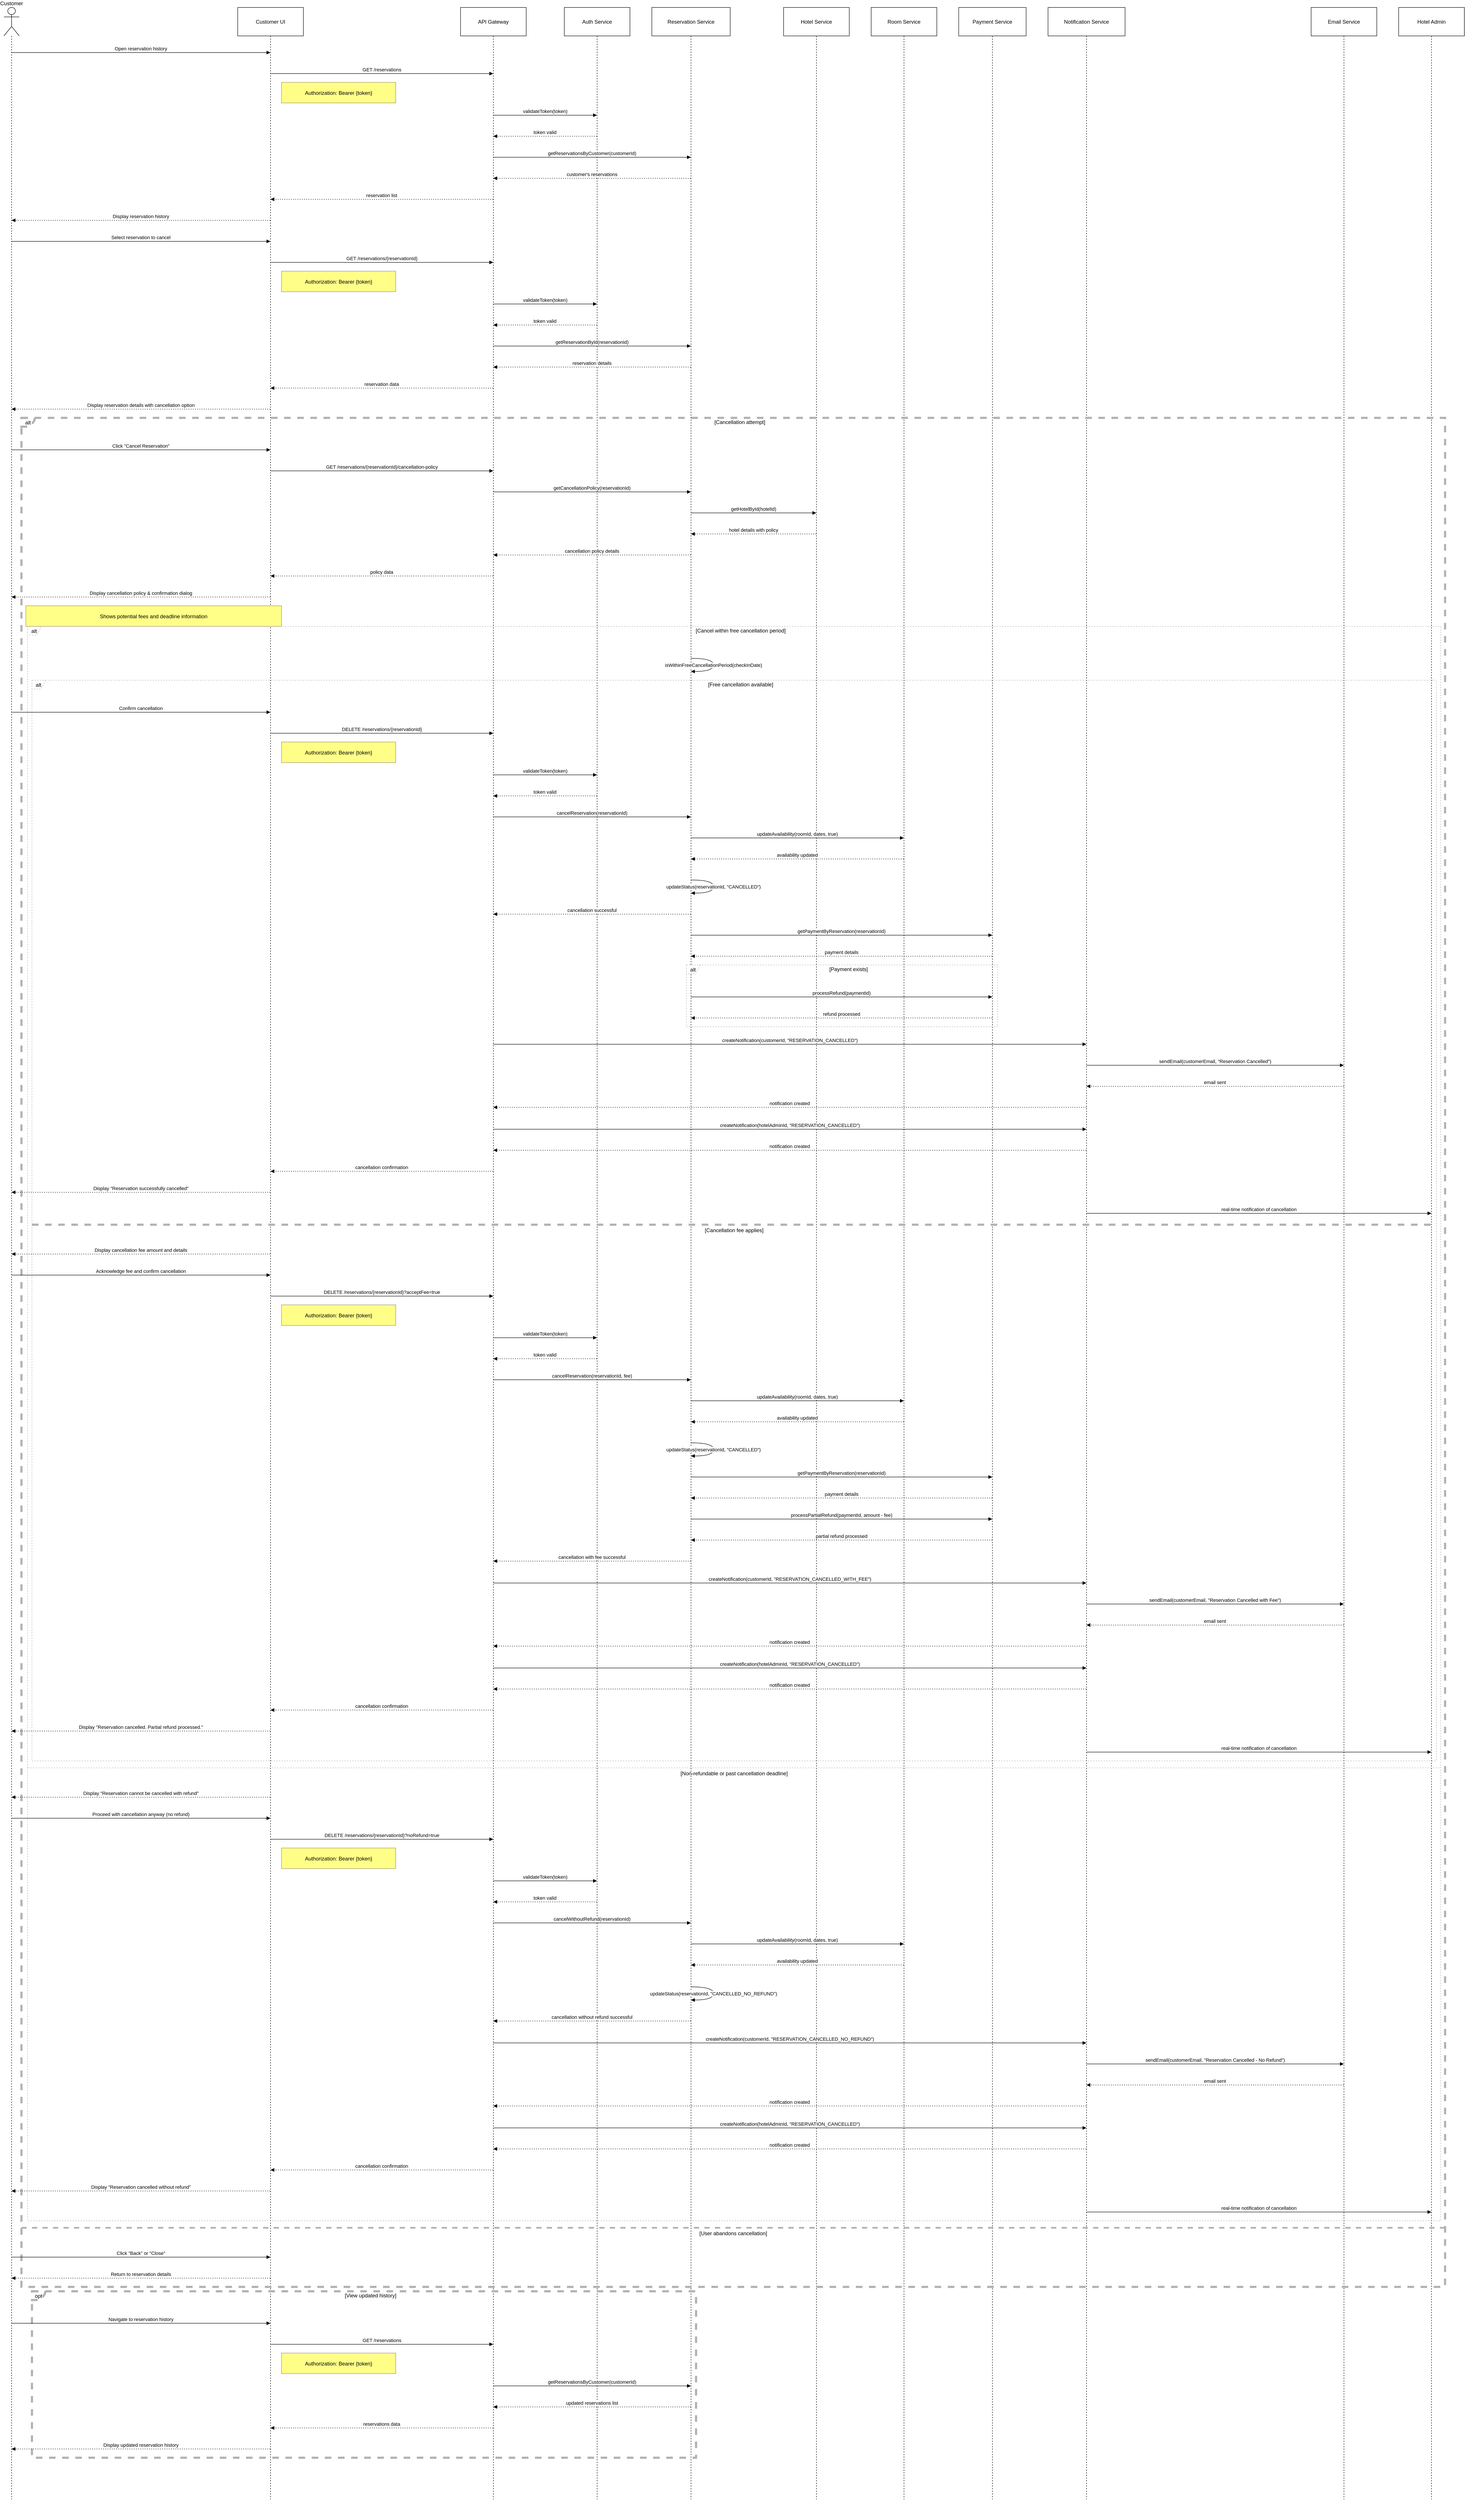 <mxfile version="26.2.2">
  <diagram name="Page-1" id="JNMLaQyWoo6j8WLlFVFm">
    <mxGraphModel dx="1428" dy="875" grid="1" gridSize="10" guides="1" tooltips="1" connect="1" arrows="1" fold="1" page="1" pageScale="1" pageWidth="850" pageHeight="1100" math="0" shadow="0">
      <root>
        <mxCell id="0" />
        <mxCell id="1" parent="0" />
        <mxCell id="frj-qHctGT9CSAwPmqnE-1" value="Customer" style="shape=umlLifeline;perimeter=lifelinePerimeter;whiteSpace=wrap;container=1;dropTarget=0;collapsible=0;recursiveResize=0;outlineConnect=0;portConstraint=eastwest;newEdgeStyle={&quot;edgeStyle&quot;:&quot;elbowEdgeStyle&quot;,&quot;elbow&quot;:&quot;vertical&quot;,&quot;curved&quot;:0,&quot;rounded&quot;:0};participant=umlActor;verticalAlign=bottom;labelPosition=center;verticalLabelPosition=top;align=center;size=65;" vertex="1" parent="1">
          <mxGeometry x="20" y="20" width="35" height="5689" as="geometry" />
        </mxCell>
        <mxCell id="frj-qHctGT9CSAwPmqnE-2" value="Customer UI" style="shape=umlLifeline;perimeter=lifelinePerimeter;whiteSpace=wrap;container=1;dropTarget=0;collapsible=0;recursiveResize=0;outlineConnect=0;portConstraint=eastwest;newEdgeStyle={&quot;edgeStyle&quot;:&quot;elbowEdgeStyle&quot;,&quot;elbow&quot;:&quot;vertical&quot;,&quot;curved&quot;:0,&quot;rounded&quot;:0};size=65;" vertex="1" parent="1">
          <mxGeometry x="554" y="20" width="150" height="5689" as="geometry" />
        </mxCell>
        <mxCell id="frj-qHctGT9CSAwPmqnE-3" value="API Gateway" style="shape=umlLifeline;perimeter=lifelinePerimeter;whiteSpace=wrap;container=1;dropTarget=0;collapsible=0;recursiveResize=0;outlineConnect=0;portConstraint=eastwest;newEdgeStyle={&quot;edgeStyle&quot;:&quot;elbowEdgeStyle&quot;,&quot;elbow&quot;:&quot;vertical&quot;,&quot;curved&quot;:0,&quot;rounded&quot;:0};size=65;" vertex="1" parent="1">
          <mxGeometry x="1063" y="20" width="150" height="5689" as="geometry" />
        </mxCell>
        <mxCell id="frj-qHctGT9CSAwPmqnE-4" value="Auth Service" style="shape=umlLifeline;perimeter=lifelinePerimeter;whiteSpace=wrap;container=1;dropTarget=0;collapsible=0;recursiveResize=0;outlineConnect=0;portConstraint=eastwest;newEdgeStyle={&quot;edgeStyle&quot;:&quot;elbowEdgeStyle&quot;,&quot;elbow&quot;:&quot;vertical&quot;,&quot;curved&quot;:0,&quot;rounded&quot;:0};size=65;" vertex="1" parent="1">
          <mxGeometry x="1300" y="20" width="150" height="5689" as="geometry" />
        </mxCell>
        <mxCell id="frj-qHctGT9CSAwPmqnE-5" value="Reservation Service" style="shape=umlLifeline;perimeter=lifelinePerimeter;whiteSpace=wrap;container=1;dropTarget=0;collapsible=0;recursiveResize=0;outlineConnect=0;portConstraint=eastwest;newEdgeStyle={&quot;edgeStyle&quot;:&quot;elbowEdgeStyle&quot;,&quot;elbow&quot;:&quot;vertical&quot;,&quot;curved&quot;:0,&quot;rounded&quot;:0};size=65;" vertex="1" parent="1">
          <mxGeometry x="1500" y="20" width="179" height="5689" as="geometry" />
        </mxCell>
        <mxCell id="frj-qHctGT9CSAwPmqnE-6" value="Hotel Service" style="shape=umlLifeline;perimeter=lifelinePerimeter;whiteSpace=wrap;container=1;dropTarget=0;collapsible=0;recursiveResize=0;outlineConnect=0;portConstraint=eastwest;newEdgeStyle={&quot;edgeStyle&quot;:&quot;elbowEdgeStyle&quot;,&quot;elbow&quot;:&quot;vertical&quot;,&quot;curved&quot;:0,&quot;rounded&quot;:0};size=65;" vertex="1" parent="1">
          <mxGeometry x="1801" y="20" width="150" height="5689" as="geometry" />
        </mxCell>
        <mxCell id="frj-qHctGT9CSAwPmqnE-7" value="Room Service" style="shape=umlLifeline;perimeter=lifelinePerimeter;whiteSpace=wrap;container=1;dropTarget=0;collapsible=0;recursiveResize=0;outlineConnect=0;portConstraint=eastwest;newEdgeStyle={&quot;edgeStyle&quot;:&quot;elbowEdgeStyle&quot;,&quot;elbow&quot;:&quot;vertical&quot;,&quot;curved&quot;:0,&quot;rounded&quot;:0};size=65;" vertex="1" parent="1">
          <mxGeometry x="2001" y="20" width="150" height="5689" as="geometry" />
        </mxCell>
        <mxCell id="frj-qHctGT9CSAwPmqnE-8" value="Payment Service" style="shape=umlLifeline;perimeter=lifelinePerimeter;whiteSpace=wrap;container=1;dropTarget=0;collapsible=0;recursiveResize=0;outlineConnect=0;portConstraint=eastwest;newEdgeStyle={&quot;edgeStyle&quot;:&quot;elbowEdgeStyle&quot;,&quot;elbow&quot;:&quot;vertical&quot;,&quot;curved&quot;:0,&quot;rounded&quot;:0};size=65;" vertex="1" parent="1">
          <mxGeometry x="2201" y="20" width="154" height="5689" as="geometry" />
        </mxCell>
        <mxCell id="frj-qHctGT9CSAwPmqnE-9" value="Notification Service" style="shape=umlLifeline;perimeter=lifelinePerimeter;whiteSpace=wrap;container=1;dropTarget=0;collapsible=0;recursiveResize=0;outlineConnect=0;portConstraint=eastwest;newEdgeStyle={&quot;edgeStyle&quot;:&quot;elbowEdgeStyle&quot;,&quot;elbow&quot;:&quot;vertical&quot;,&quot;curved&quot;:0,&quot;rounded&quot;:0};size=65;" vertex="1" parent="1">
          <mxGeometry x="2405" y="20" width="176" height="5689" as="geometry" />
        </mxCell>
        <mxCell id="frj-qHctGT9CSAwPmqnE-10" value="Email Service" style="shape=umlLifeline;perimeter=lifelinePerimeter;whiteSpace=wrap;container=1;dropTarget=0;collapsible=0;recursiveResize=0;outlineConnect=0;portConstraint=eastwest;newEdgeStyle={&quot;edgeStyle&quot;:&quot;elbowEdgeStyle&quot;,&quot;elbow&quot;:&quot;vertical&quot;,&quot;curved&quot;:0,&quot;rounded&quot;:0};size=65;" vertex="1" parent="1">
          <mxGeometry x="3006" y="20" width="150" height="5689" as="geometry" />
        </mxCell>
        <mxCell id="frj-qHctGT9CSAwPmqnE-11" value="Hotel Admin" style="shape=umlLifeline;perimeter=lifelinePerimeter;whiteSpace=wrap;container=1;dropTarget=0;collapsible=0;recursiveResize=0;outlineConnect=0;portConstraint=eastwest;newEdgeStyle={&quot;edgeStyle&quot;:&quot;elbowEdgeStyle&quot;,&quot;elbow&quot;:&quot;vertical&quot;,&quot;curved&quot;:0,&quot;rounded&quot;:0};size=65;" vertex="1" parent="1">
          <mxGeometry x="3206" y="20" width="150" height="5689" as="geometry" />
        </mxCell>
        <mxCell id="frj-qHctGT9CSAwPmqnE-12" value="alt" style="shape=umlFrame;dashed=1;pointerEvents=0;dropTarget=0;strokeColor=#B3B3B3;height=20;width=30" vertex="1" parent="1">
          <mxGeometry x="1579" y="2206" width="711" height="141" as="geometry" />
        </mxCell>
        <mxCell id="frj-qHctGT9CSAwPmqnE-13" value="[Payment exists]" style="text;strokeColor=none;fillColor=none;align=center;verticalAlign=middle;whiteSpace=wrap;" vertex="1" parent="frj-qHctGT9CSAwPmqnE-12">
          <mxGeometry x="30" width="681" height="20" as="geometry" />
        </mxCell>
        <mxCell id="frj-qHctGT9CSAwPmqnE-14" value="alt" style="shape=umlFrame;dashed=1;pointerEvents=0;dropTarget=0;strokeColor=#B3B3B3;height=20;width=30" vertex="1" parent="1">
          <mxGeometry x="84" y="1556" width="3208" height="2467" as="geometry" />
        </mxCell>
        <mxCell id="frj-qHctGT9CSAwPmqnE-15" value="[Free cancellation available]" style="text;strokeColor=none;fillColor=none;align=center;verticalAlign=middle;whiteSpace=wrap;" vertex="1" parent="frj-qHctGT9CSAwPmqnE-14">
          <mxGeometry x="30" width="3178" height="20" as="geometry" />
        </mxCell>
        <mxCell id="frj-qHctGT9CSAwPmqnE-16" value="[Cancellation fee applies]" style="shape=line;dashed=1;whiteSpace=wrap;verticalAlign=top;labelPosition=center;verticalLabelPosition=middle;align=center;strokeColor=#B3B3B3;strokeWidth=5;" vertex="1" parent="frj-qHctGT9CSAwPmqnE-14">
          <mxGeometry y="1242" width="3208" height="2" as="geometry" />
        </mxCell>
        <mxCell id="frj-qHctGT9CSAwPmqnE-17" value="alt" style="shape=umlFrame;dashed=1;pointerEvents=0;dropTarget=0;strokeColor=#B3B3B3;height=20;width=30" vertex="1" parent="1">
          <mxGeometry x="74" y="1433" width="3228" height="3640" as="geometry" />
        </mxCell>
        <mxCell id="frj-qHctGT9CSAwPmqnE-18" value="[Cancel within free cancellation period]" style="text;strokeColor=none;fillColor=none;align=center;verticalAlign=middle;whiteSpace=wrap;" vertex="1" parent="frj-qHctGT9CSAwPmqnE-17">
          <mxGeometry x="30" width="3198" height="20" as="geometry" />
        </mxCell>
        <mxCell id="frj-qHctGT9CSAwPmqnE-19" value="[Non-refundable or past cancellation deadline]" style="shape=line;dashed=1;whiteSpace=wrap;verticalAlign=top;labelPosition=center;verticalLabelPosition=middle;align=center;strokeColor=#B3B3B3;" vertex="1" parent="frj-qHctGT9CSAwPmqnE-17">
          <mxGeometry y="2605" width="3228" height="2" as="geometry" />
        </mxCell>
        <mxCell id="frj-qHctGT9CSAwPmqnE-20" value="alt" style="shape=umlFrame;dashed=1;pointerEvents=0;dropTarget=0;strokeColor=#B3B3B3;height=20;width=30;strokeWidth=5;" vertex="1" parent="1">
          <mxGeometry x="60" y="957" width="3252" height="4267" as="geometry" />
        </mxCell>
        <mxCell id="frj-qHctGT9CSAwPmqnE-21" value="[Cancellation attempt]" style="text;strokeColor=none;fillColor=none;align=center;verticalAlign=middle;whiteSpace=wrap;" vertex="1" parent="frj-qHctGT9CSAwPmqnE-20">
          <mxGeometry x="30" width="3222" height="20" as="geometry" />
        </mxCell>
        <mxCell id="frj-qHctGT9CSAwPmqnE-22" value="[User abandons cancellation]" style="shape=line;dashed=1;whiteSpace=wrap;verticalAlign=top;labelPosition=center;verticalLabelPosition=middle;align=center;strokeColor=#B3B3B3;strokeWidth=4;" vertex="1" parent="frj-qHctGT9CSAwPmqnE-20">
          <mxGeometry y="4131" width="3252" height="2" as="geometry" />
        </mxCell>
        <mxCell id="frj-qHctGT9CSAwPmqnE-23" value="opt" style="shape=umlFrame;dashed=1;pointerEvents=0;dropTarget=0;strokeColor=#B3B3B3;height=20;width=30;strokeWidth=5;" vertex="1" parent="1">
          <mxGeometry x="84" y="5234" width="1517" height="380" as="geometry" />
        </mxCell>
        <mxCell id="frj-qHctGT9CSAwPmqnE-24" value="[View updated history]" style="text;strokeColor=none;fillColor=none;align=center;verticalAlign=middle;whiteSpace=wrap;" vertex="1" parent="frj-qHctGT9CSAwPmqnE-23">
          <mxGeometry x="30" width="1487" height="20" as="geometry" />
        </mxCell>
        <mxCell id="frj-qHctGT9CSAwPmqnE-25" value="Open reservation history" style="verticalAlign=bottom;edgeStyle=elbowEdgeStyle;elbow=vertical;curved=0;rounded=0;endArrow=block;" edge="1" parent="1" source="frj-qHctGT9CSAwPmqnE-1" target="frj-qHctGT9CSAwPmqnE-2">
          <mxGeometry relative="1" as="geometry">
            <Array as="points">
              <mxPoint x="371" y="123" />
            </Array>
          </mxGeometry>
        </mxCell>
        <mxCell id="frj-qHctGT9CSAwPmqnE-26" value="GET /reservations" style="verticalAlign=bottom;edgeStyle=elbowEdgeStyle;elbow=vertical;curved=0;rounded=0;endArrow=block;" edge="1" parent="1" source="frj-qHctGT9CSAwPmqnE-2" target="frj-qHctGT9CSAwPmqnE-3">
          <mxGeometry relative="1" as="geometry">
            <Array as="points">
              <mxPoint x="892" y="171" />
            </Array>
          </mxGeometry>
        </mxCell>
        <mxCell id="frj-qHctGT9CSAwPmqnE-27" value="validateToken(token)" style="verticalAlign=bottom;edgeStyle=elbowEdgeStyle;elbow=vertical;curved=0;rounded=0;endArrow=block;" edge="1" parent="1" source="frj-qHctGT9CSAwPmqnE-3" target="frj-qHctGT9CSAwPmqnE-4">
          <mxGeometry relative="1" as="geometry">
            <Array as="points">
              <mxPoint x="1265" y="266" />
            </Array>
          </mxGeometry>
        </mxCell>
        <mxCell id="frj-qHctGT9CSAwPmqnE-28" value="token valid" style="verticalAlign=bottom;edgeStyle=elbowEdgeStyle;elbow=vertical;curved=0;rounded=0;dashed=1;dashPattern=2 3;endArrow=block;" edge="1" parent="1" source="frj-qHctGT9CSAwPmqnE-4" target="frj-qHctGT9CSAwPmqnE-3">
          <mxGeometry relative="1" as="geometry">
            <Array as="points">
              <mxPoint x="1268" y="314" />
            </Array>
          </mxGeometry>
        </mxCell>
        <mxCell id="frj-qHctGT9CSAwPmqnE-29" value="getReservationsByCustomer(customerId)" style="verticalAlign=bottom;edgeStyle=elbowEdgeStyle;elbow=vertical;curved=0;rounded=0;endArrow=block;" edge="1" parent="1" source="frj-qHctGT9CSAwPmqnE-3" target="frj-qHctGT9CSAwPmqnE-5">
          <mxGeometry relative="1" as="geometry">
            <Array as="points">
              <mxPoint x="1372" y="362" />
            </Array>
          </mxGeometry>
        </mxCell>
        <mxCell id="frj-qHctGT9CSAwPmqnE-30" value="customer&#39;s reservations" style="verticalAlign=bottom;edgeStyle=elbowEdgeStyle;elbow=vertical;curved=0;rounded=0;dashed=1;dashPattern=2 3;endArrow=block;" edge="1" parent="1" source="frj-qHctGT9CSAwPmqnE-5" target="frj-qHctGT9CSAwPmqnE-3">
          <mxGeometry relative="1" as="geometry">
            <Array as="points">
              <mxPoint x="1375" y="410" />
            </Array>
          </mxGeometry>
        </mxCell>
        <mxCell id="frj-qHctGT9CSAwPmqnE-31" value="reservation list" style="verticalAlign=bottom;edgeStyle=elbowEdgeStyle;elbow=vertical;curved=0;rounded=0;dashed=1;dashPattern=2 3;endArrow=block;" edge="1" parent="1" source="frj-qHctGT9CSAwPmqnE-3" target="frj-qHctGT9CSAwPmqnE-2">
          <mxGeometry relative="1" as="geometry">
            <Array as="points">
              <mxPoint x="895" y="458" />
            </Array>
          </mxGeometry>
        </mxCell>
        <mxCell id="frj-qHctGT9CSAwPmqnE-32" value="Display reservation history" style="verticalAlign=bottom;edgeStyle=elbowEdgeStyle;elbow=vertical;curved=0;rounded=0;dashed=1;dashPattern=2 3;endArrow=block;" edge="1" parent="1" source="frj-qHctGT9CSAwPmqnE-2" target="frj-qHctGT9CSAwPmqnE-1">
          <mxGeometry relative="1" as="geometry">
            <Array as="points">
              <mxPoint x="374" y="506" />
            </Array>
          </mxGeometry>
        </mxCell>
        <mxCell id="frj-qHctGT9CSAwPmqnE-33" value="Select reservation to cancel" style="verticalAlign=bottom;edgeStyle=elbowEdgeStyle;elbow=vertical;curved=0;rounded=0;endArrow=block;" edge="1" parent="1" source="frj-qHctGT9CSAwPmqnE-1" target="frj-qHctGT9CSAwPmqnE-2">
          <mxGeometry relative="1" as="geometry">
            <Array as="points">
              <mxPoint x="371" y="554" />
            </Array>
          </mxGeometry>
        </mxCell>
        <mxCell id="frj-qHctGT9CSAwPmqnE-34" value="GET /reservations/{reservationId}" style="verticalAlign=bottom;edgeStyle=elbowEdgeStyle;elbow=vertical;curved=0;rounded=0;endArrow=block;" edge="1" parent="1" source="frj-qHctGT9CSAwPmqnE-2" target="frj-qHctGT9CSAwPmqnE-3">
          <mxGeometry relative="1" as="geometry">
            <Array as="points">
              <mxPoint x="892" y="602" />
            </Array>
          </mxGeometry>
        </mxCell>
        <mxCell id="frj-qHctGT9CSAwPmqnE-35" value="validateToken(token)" style="verticalAlign=bottom;edgeStyle=elbowEdgeStyle;elbow=vertical;curved=0;rounded=0;endArrow=block;" edge="1" parent="1" source="frj-qHctGT9CSAwPmqnE-3" target="frj-qHctGT9CSAwPmqnE-4">
          <mxGeometry relative="1" as="geometry">
            <Array as="points">
              <mxPoint x="1265" y="697" />
            </Array>
          </mxGeometry>
        </mxCell>
        <mxCell id="frj-qHctGT9CSAwPmqnE-36" value="token valid" style="verticalAlign=bottom;edgeStyle=elbowEdgeStyle;elbow=vertical;curved=0;rounded=0;dashed=1;dashPattern=2 3;endArrow=block;" edge="1" parent="1" source="frj-qHctGT9CSAwPmqnE-4" target="frj-qHctGT9CSAwPmqnE-3">
          <mxGeometry relative="1" as="geometry">
            <Array as="points">
              <mxPoint x="1268" y="745" />
            </Array>
          </mxGeometry>
        </mxCell>
        <mxCell id="frj-qHctGT9CSAwPmqnE-37" value="getReservationById(reservationId)" style="verticalAlign=bottom;edgeStyle=elbowEdgeStyle;elbow=vertical;curved=0;rounded=0;endArrow=block;" edge="1" parent="1" source="frj-qHctGT9CSAwPmqnE-3" target="frj-qHctGT9CSAwPmqnE-5">
          <mxGeometry relative="1" as="geometry">
            <Array as="points">
              <mxPoint x="1372" y="793" />
            </Array>
          </mxGeometry>
        </mxCell>
        <mxCell id="frj-qHctGT9CSAwPmqnE-38" value="reservation details" style="verticalAlign=bottom;edgeStyle=elbowEdgeStyle;elbow=vertical;curved=0;rounded=0;dashed=1;dashPattern=2 3;endArrow=block;" edge="1" parent="1" source="frj-qHctGT9CSAwPmqnE-5" target="frj-qHctGT9CSAwPmqnE-3">
          <mxGeometry relative="1" as="geometry">
            <Array as="points">
              <mxPoint x="1375" y="841" />
            </Array>
          </mxGeometry>
        </mxCell>
        <mxCell id="frj-qHctGT9CSAwPmqnE-39" value="reservation data" style="verticalAlign=bottom;edgeStyle=elbowEdgeStyle;elbow=vertical;curved=0;rounded=0;dashed=1;dashPattern=2 3;endArrow=block;" edge="1" parent="1" source="frj-qHctGT9CSAwPmqnE-3" target="frj-qHctGT9CSAwPmqnE-2">
          <mxGeometry relative="1" as="geometry">
            <Array as="points">
              <mxPoint x="895" y="889" />
            </Array>
          </mxGeometry>
        </mxCell>
        <mxCell id="frj-qHctGT9CSAwPmqnE-40" value="Display reservation details with cancellation option" style="verticalAlign=bottom;edgeStyle=elbowEdgeStyle;elbow=vertical;curved=0;rounded=0;dashed=1;dashPattern=2 3;endArrow=block;" edge="1" parent="1" source="frj-qHctGT9CSAwPmqnE-2" target="frj-qHctGT9CSAwPmqnE-1">
          <mxGeometry relative="1" as="geometry">
            <Array as="points">
              <mxPoint x="374" y="937" />
            </Array>
          </mxGeometry>
        </mxCell>
        <mxCell id="frj-qHctGT9CSAwPmqnE-41" value="Click &quot;Cancel Reservation&quot;" style="verticalAlign=bottom;edgeStyle=elbowEdgeStyle;elbow=vertical;curved=0;rounded=0;endArrow=block;" edge="1" parent="1" source="frj-qHctGT9CSAwPmqnE-1" target="frj-qHctGT9CSAwPmqnE-2">
          <mxGeometry relative="1" as="geometry">
            <Array as="points">
              <mxPoint x="371" y="1030" />
            </Array>
          </mxGeometry>
        </mxCell>
        <mxCell id="frj-qHctGT9CSAwPmqnE-42" value="GET /reservations/{reservationId}/cancellation-policy" style="verticalAlign=bottom;edgeStyle=elbowEdgeStyle;elbow=vertical;curved=0;rounded=0;endArrow=block;" edge="1" parent="1" source="frj-qHctGT9CSAwPmqnE-2" target="frj-qHctGT9CSAwPmqnE-3">
          <mxGeometry relative="1" as="geometry">
            <Array as="points">
              <mxPoint x="892" y="1078" />
            </Array>
          </mxGeometry>
        </mxCell>
        <mxCell id="frj-qHctGT9CSAwPmqnE-43" value="getCancellationPolicy(reservationId)" style="verticalAlign=bottom;edgeStyle=elbowEdgeStyle;elbow=vertical;curved=0;rounded=0;endArrow=block;" edge="1" parent="1" source="frj-qHctGT9CSAwPmqnE-3" target="frj-qHctGT9CSAwPmqnE-5">
          <mxGeometry relative="1" as="geometry">
            <Array as="points">
              <mxPoint x="1372" y="1126" />
            </Array>
          </mxGeometry>
        </mxCell>
        <mxCell id="frj-qHctGT9CSAwPmqnE-44" value="getHotelById(hotelId)" style="verticalAlign=bottom;edgeStyle=elbowEdgeStyle;elbow=vertical;curved=0;rounded=0;endArrow=block;" edge="1" parent="1" source="frj-qHctGT9CSAwPmqnE-5" target="frj-qHctGT9CSAwPmqnE-6">
          <mxGeometry relative="1" as="geometry">
            <Array as="points">
              <mxPoint x="1741" y="1174" />
            </Array>
          </mxGeometry>
        </mxCell>
        <mxCell id="frj-qHctGT9CSAwPmqnE-45" value="hotel details with policy" style="verticalAlign=bottom;edgeStyle=elbowEdgeStyle;elbow=vertical;curved=0;rounded=0;dashed=1;dashPattern=2 3;endArrow=block;" edge="1" parent="1" source="frj-qHctGT9CSAwPmqnE-6" target="frj-qHctGT9CSAwPmqnE-5">
          <mxGeometry relative="1" as="geometry">
            <Array as="points">
              <mxPoint x="1744" y="1222" />
            </Array>
          </mxGeometry>
        </mxCell>
        <mxCell id="frj-qHctGT9CSAwPmqnE-46" value="cancellation policy details" style="verticalAlign=bottom;edgeStyle=elbowEdgeStyle;elbow=vertical;curved=0;rounded=0;dashed=1;dashPattern=2 3;endArrow=block;" edge="1" parent="1" source="frj-qHctGT9CSAwPmqnE-5" target="frj-qHctGT9CSAwPmqnE-3">
          <mxGeometry relative="1" as="geometry">
            <Array as="points">
              <mxPoint x="1375" y="1270" />
            </Array>
          </mxGeometry>
        </mxCell>
        <mxCell id="frj-qHctGT9CSAwPmqnE-47" value="policy data" style="verticalAlign=bottom;edgeStyle=elbowEdgeStyle;elbow=vertical;curved=0;rounded=0;dashed=1;dashPattern=2 3;endArrow=block;" edge="1" parent="1" source="frj-qHctGT9CSAwPmqnE-3" target="frj-qHctGT9CSAwPmqnE-2">
          <mxGeometry relative="1" as="geometry">
            <Array as="points">
              <mxPoint x="895" y="1318" />
            </Array>
          </mxGeometry>
        </mxCell>
        <mxCell id="frj-qHctGT9CSAwPmqnE-48" value="Display cancellation policy &amp; confirmation dialog" style="verticalAlign=bottom;edgeStyle=elbowEdgeStyle;elbow=vertical;curved=0;rounded=0;dashed=1;dashPattern=2 3;endArrow=block;" edge="1" parent="1" source="frj-qHctGT9CSAwPmqnE-2" target="frj-qHctGT9CSAwPmqnE-1">
          <mxGeometry relative="1" as="geometry">
            <Array as="points">
              <mxPoint x="374" y="1366" />
            </Array>
          </mxGeometry>
        </mxCell>
        <mxCell id="frj-qHctGT9CSAwPmqnE-49" value="isWithinFreeCancellationPeriod(checkInDate)" style="curved=1;endArrow=block;rounded=0;" edge="1" parent="1" source="frj-qHctGT9CSAwPmqnE-5" target="frj-qHctGT9CSAwPmqnE-5">
          <mxGeometry relative="1" as="geometry">
            <Array as="points">
              <mxPoint x="1641" y="1506" />
              <mxPoint x="1641" y="1536" />
            </Array>
          </mxGeometry>
        </mxCell>
        <mxCell id="frj-qHctGT9CSAwPmqnE-50" value="Confirm cancellation" style="verticalAlign=bottom;edgeStyle=elbowEdgeStyle;elbow=vertical;curved=0;rounded=0;endArrow=block;" edge="1" parent="1" source="frj-qHctGT9CSAwPmqnE-1" target="frj-qHctGT9CSAwPmqnE-2">
          <mxGeometry relative="1" as="geometry">
            <Array as="points">
              <mxPoint x="371" y="1629" />
            </Array>
          </mxGeometry>
        </mxCell>
        <mxCell id="frj-qHctGT9CSAwPmqnE-51" value="DELETE /reservations/{reservationId}" style="verticalAlign=bottom;edgeStyle=elbowEdgeStyle;elbow=vertical;curved=0;rounded=0;endArrow=block;" edge="1" parent="1" source="frj-qHctGT9CSAwPmqnE-2" target="frj-qHctGT9CSAwPmqnE-3">
          <mxGeometry relative="1" as="geometry">
            <Array as="points">
              <mxPoint x="892" y="1677" />
            </Array>
          </mxGeometry>
        </mxCell>
        <mxCell id="frj-qHctGT9CSAwPmqnE-52" value="validateToken(token)" style="verticalAlign=bottom;edgeStyle=elbowEdgeStyle;elbow=vertical;curved=0;rounded=0;endArrow=block;" edge="1" parent="1" source="frj-qHctGT9CSAwPmqnE-3" target="frj-qHctGT9CSAwPmqnE-4">
          <mxGeometry relative="1" as="geometry">
            <Array as="points">
              <mxPoint x="1265" y="1772" />
            </Array>
          </mxGeometry>
        </mxCell>
        <mxCell id="frj-qHctGT9CSAwPmqnE-53" value="token valid" style="verticalAlign=bottom;edgeStyle=elbowEdgeStyle;elbow=vertical;curved=0;rounded=0;dashed=1;dashPattern=2 3;endArrow=block;" edge="1" parent="1" source="frj-qHctGT9CSAwPmqnE-4" target="frj-qHctGT9CSAwPmqnE-3">
          <mxGeometry relative="1" as="geometry">
            <Array as="points">
              <mxPoint x="1268" y="1820" />
            </Array>
          </mxGeometry>
        </mxCell>
        <mxCell id="frj-qHctGT9CSAwPmqnE-54" value="cancelReservation(reservationId)" style="verticalAlign=bottom;edgeStyle=elbowEdgeStyle;elbow=vertical;curved=0;rounded=0;endArrow=block;" edge="1" parent="1" source="frj-qHctGT9CSAwPmqnE-3" target="frj-qHctGT9CSAwPmqnE-5">
          <mxGeometry relative="1" as="geometry">
            <Array as="points">
              <mxPoint x="1372" y="1868" />
            </Array>
          </mxGeometry>
        </mxCell>
        <mxCell id="frj-qHctGT9CSAwPmqnE-55" value="updateAvailability(roomId, dates, true)" style="verticalAlign=bottom;edgeStyle=elbowEdgeStyle;elbow=vertical;curved=0;rounded=0;endArrow=block;" edge="1" parent="1" source="frj-qHctGT9CSAwPmqnE-5" target="frj-qHctGT9CSAwPmqnE-7">
          <mxGeometry relative="1" as="geometry">
            <Array as="points">
              <mxPoint x="1841" y="1916" />
            </Array>
          </mxGeometry>
        </mxCell>
        <mxCell id="frj-qHctGT9CSAwPmqnE-56" value="availability updated" style="verticalAlign=bottom;edgeStyle=elbowEdgeStyle;elbow=vertical;curved=0;rounded=0;dashed=1;dashPattern=2 3;endArrow=block;" edge="1" parent="1" source="frj-qHctGT9CSAwPmqnE-7" target="frj-qHctGT9CSAwPmqnE-5">
          <mxGeometry relative="1" as="geometry">
            <Array as="points">
              <mxPoint x="1844" y="1964" />
            </Array>
          </mxGeometry>
        </mxCell>
        <mxCell id="frj-qHctGT9CSAwPmqnE-57" value="updateStatus(reservationId, &quot;CANCELLED&quot;)" style="curved=1;endArrow=block;rounded=0;" edge="1" parent="1" source="frj-qHctGT9CSAwPmqnE-5" target="frj-qHctGT9CSAwPmqnE-5">
          <mxGeometry relative="1" as="geometry">
            <Array as="points">
              <mxPoint x="1641" y="2012" />
              <mxPoint x="1641" y="2042" />
            </Array>
          </mxGeometry>
        </mxCell>
        <mxCell id="frj-qHctGT9CSAwPmqnE-58" value="cancellation successful" style="verticalAlign=bottom;edgeStyle=elbowEdgeStyle;elbow=vertical;curved=0;rounded=0;dashed=1;dashPattern=2 3;endArrow=block;" edge="1" parent="1" source="frj-qHctGT9CSAwPmqnE-5" target="frj-qHctGT9CSAwPmqnE-3">
          <mxGeometry relative="1" as="geometry">
            <Array as="points">
              <mxPoint x="1375" y="2090" />
            </Array>
          </mxGeometry>
        </mxCell>
        <mxCell id="frj-qHctGT9CSAwPmqnE-59" value="getPaymentByReservation(reservationId)" style="verticalAlign=bottom;edgeStyle=elbowEdgeStyle;elbow=vertical;curved=0;rounded=0;endArrow=block;" edge="1" parent="1" source="frj-qHctGT9CSAwPmqnE-5" target="frj-qHctGT9CSAwPmqnE-8">
          <mxGeometry relative="1" as="geometry">
            <Array as="points">
              <mxPoint x="1942" y="2138" />
            </Array>
          </mxGeometry>
        </mxCell>
        <mxCell id="frj-qHctGT9CSAwPmqnE-60" value="payment details" style="verticalAlign=bottom;edgeStyle=elbowEdgeStyle;elbow=vertical;curved=0;rounded=0;dashed=1;dashPattern=2 3;endArrow=block;" edge="1" parent="1" source="frj-qHctGT9CSAwPmqnE-8" target="frj-qHctGT9CSAwPmqnE-5">
          <mxGeometry relative="1" as="geometry">
            <Array as="points">
              <mxPoint x="1945" y="2186" />
            </Array>
          </mxGeometry>
        </mxCell>
        <mxCell id="frj-qHctGT9CSAwPmqnE-61" value="processRefund(paymentId)" style="verticalAlign=bottom;edgeStyle=elbowEdgeStyle;elbow=vertical;curved=0;rounded=0;endArrow=block;" edge="1" parent="1" source="frj-qHctGT9CSAwPmqnE-5" target="frj-qHctGT9CSAwPmqnE-8">
          <mxGeometry relative="1" as="geometry">
            <Array as="points">
              <mxPoint x="1942" y="2279" />
            </Array>
          </mxGeometry>
        </mxCell>
        <mxCell id="frj-qHctGT9CSAwPmqnE-62" value="refund processed" style="verticalAlign=bottom;edgeStyle=elbowEdgeStyle;elbow=vertical;curved=0;rounded=0;dashed=1;dashPattern=2 3;endArrow=block;" edge="1" parent="1" source="frj-qHctGT9CSAwPmqnE-8" target="frj-qHctGT9CSAwPmqnE-5">
          <mxGeometry relative="1" as="geometry">
            <Array as="points">
              <mxPoint x="1945" y="2327" />
            </Array>
          </mxGeometry>
        </mxCell>
        <mxCell id="frj-qHctGT9CSAwPmqnE-63" value="createNotification(customerId, &quot;RESERVATION_CANCELLED&quot;)" style="verticalAlign=bottom;edgeStyle=elbowEdgeStyle;elbow=vertical;curved=0;rounded=0;endArrow=block;" edge="1" parent="1" source="frj-qHctGT9CSAwPmqnE-3" target="frj-qHctGT9CSAwPmqnE-9">
          <mxGeometry relative="1" as="geometry">
            <Array as="points">
              <mxPoint x="1824" y="2387" />
            </Array>
          </mxGeometry>
        </mxCell>
        <mxCell id="frj-qHctGT9CSAwPmqnE-64" value="sendEmail(customerEmail, &quot;Reservation Cancelled&quot;)" style="verticalAlign=bottom;edgeStyle=elbowEdgeStyle;elbow=vertical;curved=0;rounded=0;endArrow=block;" edge="1" parent="1" source="frj-qHctGT9CSAwPmqnE-9" target="frj-qHctGT9CSAwPmqnE-10">
          <mxGeometry relative="1" as="geometry">
            <Array as="points">
              <mxPoint x="2796" y="2435" />
            </Array>
          </mxGeometry>
        </mxCell>
        <mxCell id="frj-qHctGT9CSAwPmqnE-65" value="email sent" style="verticalAlign=bottom;edgeStyle=elbowEdgeStyle;elbow=vertical;curved=0;rounded=0;dashed=1;dashPattern=2 3;endArrow=block;" edge="1" parent="1" source="frj-qHctGT9CSAwPmqnE-10" target="frj-qHctGT9CSAwPmqnE-9">
          <mxGeometry relative="1" as="geometry">
            <Array as="points">
              <mxPoint x="2799" y="2483" />
            </Array>
          </mxGeometry>
        </mxCell>
        <mxCell id="frj-qHctGT9CSAwPmqnE-66" value="notification created" style="verticalAlign=bottom;edgeStyle=elbowEdgeStyle;elbow=vertical;curved=0;rounded=0;dashed=1;dashPattern=2 3;endArrow=block;" edge="1" parent="1" source="frj-qHctGT9CSAwPmqnE-9" target="frj-qHctGT9CSAwPmqnE-3">
          <mxGeometry relative="1" as="geometry">
            <Array as="points">
              <mxPoint x="1827" y="2531" />
            </Array>
          </mxGeometry>
        </mxCell>
        <mxCell id="frj-qHctGT9CSAwPmqnE-67" value="createNotification(hotelAdminId, &quot;RESERVATION_CANCELLED&quot;)" style="verticalAlign=bottom;edgeStyle=elbowEdgeStyle;elbow=vertical;curved=0;rounded=0;endArrow=block;" edge="1" parent="1" source="frj-qHctGT9CSAwPmqnE-3" target="frj-qHctGT9CSAwPmqnE-9">
          <mxGeometry relative="1" as="geometry">
            <Array as="points">
              <mxPoint x="1824" y="2581" />
            </Array>
          </mxGeometry>
        </mxCell>
        <mxCell id="frj-qHctGT9CSAwPmqnE-68" value="notification created" style="verticalAlign=bottom;edgeStyle=elbowEdgeStyle;elbow=vertical;curved=0;rounded=0;dashed=1;dashPattern=2 3;endArrow=block;" edge="1" parent="1" source="frj-qHctGT9CSAwPmqnE-9" target="frj-qHctGT9CSAwPmqnE-3">
          <mxGeometry relative="1" as="geometry">
            <Array as="points">
              <mxPoint x="1827" y="2629" />
            </Array>
          </mxGeometry>
        </mxCell>
        <mxCell id="frj-qHctGT9CSAwPmqnE-69" value="cancellation confirmation" style="verticalAlign=bottom;edgeStyle=elbowEdgeStyle;elbow=vertical;curved=0;rounded=0;dashed=1;dashPattern=2 3;endArrow=block;" edge="1" parent="1" source="frj-qHctGT9CSAwPmqnE-3" target="frj-qHctGT9CSAwPmqnE-2">
          <mxGeometry relative="1" as="geometry">
            <Array as="points">
              <mxPoint x="895" y="2677" />
            </Array>
          </mxGeometry>
        </mxCell>
        <mxCell id="frj-qHctGT9CSAwPmqnE-70" value="Display &quot;Reservation successfully cancelled&quot;" style="verticalAlign=bottom;edgeStyle=elbowEdgeStyle;elbow=vertical;curved=0;rounded=0;dashed=1;dashPattern=2 3;endArrow=block;" edge="1" parent="1" source="frj-qHctGT9CSAwPmqnE-2" target="frj-qHctGT9CSAwPmqnE-1">
          <mxGeometry relative="1" as="geometry">
            <Array as="points">
              <mxPoint x="374" y="2725" />
            </Array>
          </mxGeometry>
        </mxCell>
        <mxCell id="frj-qHctGT9CSAwPmqnE-71" value="real-time notification of cancellation" style="verticalAlign=bottom;edgeStyle=elbowEdgeStyle;elbow=vertical;curved=0;rounded=0;endArrow=block;" edge="1" parent="1" source="frj-qHctGT9CSAwPmqnE-9" target="frj-qHctGT9CSAwPmqnE-11">
          <mxGeometry relative="1" as="geometry">
            <Array as="points">
              <mxPoint x="2896" y="2773" />
            </Array>
          </mxGeometry>
        </mxCell>
        <mxCell id="frj-qHctGT9CSAwPmqnE-72" value="Display cancellation fee amount and details" style="verticalAlign=bottom;edgeStyle=elbowEdgeStyle;elbow=vertical;curved=0;rounded=0;dashed=1;dashPattern=2 3;endArrow=block;" edge="1" parent="1" source="frj-qHctGT9CSAwPmqnE-2" target="frj-qHctGT9CSAwPmqnE-1">
          <mxGeometry relative="1" as="geometry">
            <Array as="points">
              <mxPoint x="374" y="2866" />
            </Array>
          </mxGeometry>
        </mxCell>
        <mxCell id="frj-qHctGT9CSAwPmqnE-73" value="Acknowledge fee and confirm cancellation" style="verticalAlign=bottom;edgeStyle=elbowEdgeStyle;elbow=vertical;curved=0;rounded=0;endArrow=block;" edge="1" parent="1" source="frj-qHctGT9CSAwPmqnE-1" target="frj-qHctGT9CSAwPmqnE-2">
          <mxGeometry relative="1" as="geometry">
            <Array as="points">
              <mxPoint x="371" y="2914" />
            </Array>
          </mxGeometry>
        </mxCell>
        <mxCell id="frj-qHctGT9CSAwPmqnE-74" value="DELETE /reservations/{reservationId}?acceptFee=true" style="verticalAlign=bottom;edgeStyle=elbowEdgeStyle;elbow=vertical;curved=0;rounded=0;endArrow=block;" edge="1" parent="1" source="frj-qHctGT9CSAwPmqnE-2" target="frj-qHctGT9CSAwPmqnE-3">
          <mxGeometry relative="1" as="geometry">
            <Array as="points">
              <mxPoint x="892" y="2962" />
            </Array>
          </mxGeometry>
        </mxCell>
        <mxCell id="frj-qHctGT9CSAwPmqnE-75" value="validateToken(token)" style="verticalAlign=bottom;edgeStyle=elbowEdgeStyle;elbow=vertical;curved=0;rounded=0;endArrow=block;" edge="1" parent="1" source="frj-qHctGT9CSAwPmqnE-3" target="frj-qHctGT9CSAwPmqnE-4">
          <mxGeometry relative="1" as="geometry">
            <Array as="points">
              <mxPoint x="1265" y="3057" />
            </Array>
          </mxGeometry>
        </mxCell>
        <mxCell id="frj-qHctGT9CSAwPmqnE-76" value="token valid" style="verticalAlign=bottom;edgeStyle=elbowEdgeStyle;elbow=vertical;curved=0;rounded=0;dashed=1;dashPattern=2 3;endArrow=block;" edge="1" parent="1" source="frj-qHctGT9CSAwPmqnE-4" target="frj-qHctGT9CSAwPmqnE-3">
          <mxGeometry relative="1" as="geometry">
            <Array as="points">
              <mxPoint x="1268" y="3105" />
            </Array>
          </mxGeometry>
        </mxCell>
        <mxCell id="frj-qHctGT9CSAwPmqnE-77" value="cancelReservation(reservationId, fee)" style="verticalAlign=bottom;edgeStyle=elbowEdgeStyle;elbow=vertical;curved=0;rounded=0;endArrow=block;" edge="1" parent="1" source="frj-qHctGT9CSAwPmqnE-3" target="frj-qHctGT9CSAwPmqnE-5">
          <mxGeometry relative="1" as="geometry">
            <Array as="points">
              <mxPoint x="1372" y="3153" />
            </Array>
          </mxGeometry>
        </mxCell>
        <mxCell id="frj-qHctGT9CSAwPmqnE-78" value="updateAvailability(roomId, dates, true)" style="verticalAlign=bottom;edgeStyle=elbowEdgeStyle;elbow=vertical;curved=0;rounded=0;endArrow=block;" edge="1" parent="1" source="frj-qHctGT9CSAwPmqnE-5" target="frj-qHctGT9CSAwPmqnE-7">
          <mxGeometry relative="1" as="geometry">
            <Array as="points">
              <mxPoint x="1841" y="3201" />
            </Array>
          </mxGeometry>
        </mxCell>
        <mxCell id="frj-qHctGT9CSAwPmqnE-79" value="availability updated" style="verticalAlign=bottom;edgeStyle=elbowEdgeStyle;elbow=vertical;curved=0;rounded=0;dashed=1;dashPattern=2 3;endArrow=block;" edge="1" parent="1" source="frj-qHctGT9CSAwPmqnE-7" target="frj-qHctGT9CSAwPmqnE-5">
          <mxGeometry relative="1" as="geometry">
            <Array as="points">
              <mxPoint x="1844" y="3249" />
            </Array>
          </mxGeometry>
        </mxCell>
        <mxCell id="frj-qHctGT9CSAwPmqnE-80" value="updateStatus(reservationId, &quot;CANCELLED&quot;)" style="curved=1;endArrow=block;rounded=0;" edge="1" parent="1" source="frj-qHctGT9CSAwPmqnE-5" target="frj-qHctGT9CSAwPmqnE-5">
          <mxGeometry relative="1" as="geometry">
            <Array as="points">
              <mxPoint x="1641" y="3297" />
              <mxPoint x="1641" y="3327" />
            </Array>
          </mxGeometry>
        </mxCell>
        <mxCell id="frj-qHctGT9CSAwPmqnE-81" value="getPaymentByReservation(reservationId)" style="verticalAlign=bottom;edgeStyle=elbowEdgeStyle;elbow=vertical;curved=0;rounded=0;endArrow=block;" edge="1" parent="1" source="frj-qHctGT9CSAwPmqnE-5" target="frj-qHctGT9CSAwPmqnE-8">
          <mxGeometry relative="1" as="geometry">
            <Array as="points">
              <mxPoint x="1942" y="3375" />
            </Array>
          </mxGeometry>
        </mxCell>
        <mxCell id="frj-qHctGT9CSAwPmqnE-82" value="payment details" style="verticalAlign=bottom;edgeStyle=elbowEdgeStyle;elbow=vertical;curved=0;rounded=0;dashed=1;dashPattern=2 3;endArrow=block;" edge="1" parent="1" source="frj-qHctGT9CSAwPmqnE-8" target="frj-qHctGT9CSAwPmqnE-5">
          <mxGeometry relative="1" as="geometry">
            <Array as="points">
              <mxPoint x="1945" y="3423" />
            </Array>
          </mxGeometry>
        </mxCell>
        <mxCell id="frj-qHctGT9CSAwPmqnE-83" value="processPartialRefund(paymentId, amount - fee)" style="verticalAlign=bottom;edgeStyle=elbowEdgeStyle;elbow=vertical;curved=0;rounded=0;endArrow=block;" edge="1" parent="1" source="frj-qHctGT9CSAwPmqnE-5" target="frj-qHctGT9CSAwPmqnE-8">
          <mxGeometry relative="1" as="geometry">
            <Array as="points">
              <mxPoint x="1942" y="3471" />
            </Array>
          </mxGeometry>
        </mxCell>
        <mxCell id="frj-qHctGT9CSAwPmqnE-84" value="partial refund processed" style="verticalAlign=bottom;edgeStyle=elbowEdgeStyle;elbow=vertical;curved=0;rounded=0;dashed=1;dashPattern=2 3;endArrow=block;" edge="1" parent="1" source="frj-qHctGT9CSAwPmqnE-8" target="frj-qHctGT9CSAwPmqnE-5">
          <mxGeometry relative="1" as="geometry">
            <Array as="points">
              <mxPoint x="1945" y="3519" />
            </Array>
          </mxGeometry>
        </mxCell>
        <mxCell id="frj-qHctGT9CSAwPmqnE-85" value="cancellation with fee successful" style="verticalAlign=bottom;edgeStyle=elbowEdgeStyle;elbow=vertical;curved=0;rounded=0;dashed=1;dashPattern=2 3;endArrow=block;" edge="1" parent="1" source="frj-qHctGT9CSAwPmqnE-5" target="frj-qHctGT9CSAwPmqnE-3">
          <mxGeometry relative="1" as="geometry">
            <Array as="points">
              <mxPoint x="1375" y="3567" />
            </Array>
          </mxGeometry>
        </mxCell>
        <mxCell id="frj-qHctGT9CSAwPmqnE-86" value="createNotification(customerId, &quot;RESERVATION_CANCELLED_WITH_FEE&quot;)" style="verticalAlign=bottom;edgeStyle=elbowEdgeStyle;elbow=vertical;curved=0;rounded=0;endArrow=block;" edge="1" parent="1" source="frj-qHctGT9CSAwPmqnE-3" target="frj-qHctGT9CSAwPmqnE-9">
          <mxGeometry relative="1" as="geometry">
            <Array as="points">
              <mxPoint x="1824" y="3617" />
            </Array>
          </mxGeometry>
        </mxCell>
        <mxCell id="frj-qHctGT9CSAwPmqnE-87" value="sendEmail(customerEmail, &quot;Reservation Cancelled with Fee&quot;)" style="verticalAlign=bottom;edgeStyle=elbowEdgeStyle;elbow=vertical;curved=0;rounded=0;endArrow=block;" edge="1" parent="1" source="frj-qHctGT9CSAwPmqnE-9" target="frj-qHctGT9CSAwPmqnE-10">
          <mxGeometry relative="1" as="geometry">
            <Array as="points">
              <mxPoint x="2796" y="3665" />
            </Array>
          </mxGeometry>
        </mxCell>
        <mxCell id="frj-qHctGT9CSAwPmqnE-88" value="email sent" style="verticalAlign=bottom;edgeStyle=elbowEdgeStyle;elbow=vertical;curved=0;rounded=0;dashed=1;dashPattern=2 3;endArrow=block;" edge="1" parent="1" source="frj-qHctGT9CSAwPmqnE-10" target="frj-qHctGT9CSAwPmqnE-9">
          <mxGeometry relative="1" as="geometry">
            <Array as="points">
              <mxPoint x="2799" y="3713" />
            </Array>
          </mxGeometry>
        </mxCell>
        <mxCell id="frj-qHctGT9CSAwPmqnE-89" value="notification created" style="verticalAlign=bottom;edgeStyle=elbowEdgeStyle;elbow=vertical;curved=0;rounded=0;dashed=1;dashPattern=2 3;endArrow=block;" edge="1" parent="1" source="frj-qHctGT9CSAwPmqnE-9" target="frj-qHctGT9CSAwPmqnE-3">
          <mxGeometry relative="1" as="geometry">
            <Array as="points">
              <mxPoint x="1827" y="3761" />
            </Array>
          </mxGeometry>
        </mxCell>
        <mxCell id="frj-qHctGT9CSAwPmqnE-90" value="createNotification(hotelAdminId, &quot;RESERVATION_CANCELLED&quot;)" style="verticalAlign=bottom;edgeStyle=elbowEdgeStyle;elbow=vertical;curved=0;rounded=0;endArrow=block;" edge="1" parent="1" source="frj-qHctGT9CSAwPmqnE-3" target="frj-qHctGT9CSAwPmqnE-9">
          <mxGeometry relative="1" as="geometry">
            <Array as="points">
              <mxPoint x="1824" y="3811" />
            </Array>
          </mxGeometry>
        </mxCell>
        <mxCell id="frj-qHctGT9CSAwPmqnE-91" value="notification created" style="verticalAlign=bottom;edgeStyle=elbowEdgeStyle;elbow=vertical;curved=0;rounded=0;dashed=1;dashPattern=2 3;endArrow=block;" edge="1" parent="1" source="frj-qHctGT9CSAwPmqnE-9" target="frj-qHctGT9CSAwPmqnE-3">
          <mxGeometry relative="1" as="geometry">
            <Array as="points">
              <mxPoint x="1827" y="3859" />
            </Array>
          </mxGeometry>
        </mxCell>
        <mxCell id="frj-qHctGT9CSAwPmqnE-92" value="cancellation confirmation" style="verticalAlign=bottom;edgeStyle=elbowEdgeStyle;elbow=vertical;curved=0;rounded=0;dashed=1;dashPattern=2 3;endArrow=block;" edge="1" parent="1" source="frj-qHctGT9CSAwPmqnE-3" target="frj-qHctGT9CSAwPmqnE-2">
          <mxGeometry relative="1" as="geometry">
            <Array as="points">
              <mxPoint x="895" y="3907" />
            </Array>
          </mxGeometry>
        </mxCell>
        <mxCell id="frj-qHctGT9CSAwPmqnE-93" value="Display &quot;Reservation cancelled. Partial refund processed.&quot;" style="verticalAlign=bottom;edgeStyle=elbowEdgeStyle;elbow=vertical;curved=0;rounded=0;dashed=1;dashPattern=2 3;endArrow=block;" edge="1" parent="1" source="frj-qHctGT9CSAwPmqnE-2" target="frj-qHctGT9CSAwPmqnE-1">
          <mxGeometry relative="1" as="geometry">
            <Array as="points">
              <mxPoint x="374" y="3955" />
            </Array>
          </mxGeometry>
        </mxCell>
        <mxCell id="frj-qHctGT9CSAwPmqnE-94" value="real-time notification of cancellation" style="verticalAlign=bottom;edgeStyle=elbowEdgeStyle;elbow=vertical;curved=0;rounded=0;endArrow=block;" edge="1" parent="1" source="frj-qHctGT9CSAwPmqnE-9" target="frj-qHctGT9CSAwPmqnE-11">
          <mxGeometry relative="1" as="geometry">
            <Array as="points">
              <mxPoint x="2896" y="4003" />
            </Array>
          </mxGeometry>
        </mxCell>
        <mxCell id="frj-qHctGT9CSAwPmqnE-95" value="Display &quot;Reservation cannot be cancelled with refund&quot;" style="verticalAlign=bottom;edgeStyle=elbowEdgeStyle;elbow=vertical;curved=0;rounded=0;dashed=1;dashPattern=2 3;endArrow=block;" edge="1" parent="1" source="frj-qHctGT9CSAwPmqnE-2" target="frj-qHctGT9CSAwPmqnE-1">
          <mxGeometry relative="1" as="geometry">
            <Array as="points">
              <mxPoint x="374" y="4106" />
            </Array>
          </mxGeometry>
        </mxCell>
        <mxCell id="frj-qHctGT9CSAwPmqnE-96" value="Proceed with cancellation anyway (no refund)" style="verticalAlign=bottom;edgeStyle=elbowEdgeStyle;elbow=vertical;curved=0;rounded=0;endArrow=block;" edge="1" parent="1" source="frj-qHctGT9CSAwPmqnE-1" target="frj-qHctGT9CSAwPmqnE-2">
          <mxGeometry relative="1" as="geometry">
            <Array as="points">
              <mxPoint x="371" y="4154" />
            </Array>
          </mxGeometry>
        </mxCell>
        <mxCell id="frj-qHctGT9CSAwPmqnE-97" value="DELETE /reservations/{reservationId}?noRefund=true" style="verticalAlign=bottom;edgeStyle=elbowEdgeStyle;elbow=vertical;curved=0;rounded=0;endArrow=block;" edge="1" parent="1" source="frj-qHctGT9CSAwPmqnE-2" target="frj-qHctGT9CSAwPmqnE-3">
          <mxGeometry relative="1" as="geometry">
            <Array as="points">
              <mxPoint x="892" y="4202" />
            </Array>
          </mxGeometry>
        </mxCell>
        <mxCell id="frj-qHctGT9CSAwPmqnE-98" value="validateToken(token)" style="verticalAlign=bottom;edgeStyle=elbowEdgeStyle;elbow=vertical;curved=0;rounded=0;endArrow=block;" edge="1" parent="1" source="frj-qHctGT9CSAwPmqnE-3" target="frj-qHctGT9CSAwPmqnE-4">
          <mxGeometry relative="1" as="geometry">
            <Array as="points">
              <mxPoint x="1265" y="4297" />
            </Array>
          </mxGeometry>
        </mxCell>
        <mxCell id="frj-qHctGT9CSAwPmqnE-99" value="token valid" style="verticalAlign=bottom;edgeStyle=elbowEdgeStyle;elbow=vertical;curved=0;rounded=0;dashed=1;dashPattern=2 3;endArrow=block;" edge="1" parent="1" source="frj-qHctGT9CSAwPmqnE-4" target="frj-qHctGT9CSAwPmqnE-3">
          <mxGeometry relative="1" as="geometry">
            <Array as="points">
              <mxPoint x="1268" y="4345" />
            </Array>
          </mxGeometry>
        </mxCell>
        <mxCell id="frj-qHctGT9CSAwPmqnE-100" value="cancelWithoutRefund(reservationId)" style="verticalAlign=bottom;edgeStyle=elbowEdgeStyle;elbow=vertical;curved=0;rounded=0;endArrow=block;" edge="1" parent="1" source="frj-qHctGT9CSAwPmqnE-3" target="frj-qHctGT9CSAwPmqnE-5">
          <mxGeometry relative="1" as="geometry">
            <Array as="points">
              <mxPoint x="1372" y="4393" />
            </Array>
          </mxGeometry>
        </mxCell>
        <mxCell id="frj-qHctGT9CSAwPmqnE-101" value="updateAvailability(roomId, dates, true)" style="verticalAlign=bottom;edgeStyle=elbowEdgeStyle;elbow=vertical;curved=0;rounded=0;endArrow=block;" edge="1" parent="1" source="frj-qHctGT9CSAwPmqnE-5" target="frj-qHctGT9CSAwPmqnE-7">
          <mxGeometry relative="1" as="geometry">
            <Array as="points">
              <mxPoint x="1841" y="4441" />
            </Array>
          </mxGeometry>
        </mxCell>
        <mxCell id="frj-qHctGT9CSAwPmqnE-102" value="availability updated" style="verticalAlign=bottom;edgeStyle=elbowEdgeStyle;elbow=vertical;curved=0;rounded=0;dashed=1;dashPattern=2 3;endArrow=block;" edge="1" parent="1" source="frj-qHctGT9CSAwPmqnE-7" target="frj-qHctGT9CSAwPmqnE-5">
          <mxGeometry relative="1" as="geometry">
            <Array as="points">
              <mxPoint x="1844" y="4489" />
            </Array>
          </mxGeometry>
        </mxCell>
        <mxCell id="frj-qHctGT9CSAwPmqnE-103" value="updateStatus(reservationId, &quot;CANCELLED_NO_REFUND&quot;)" style="curved=1;endArrow=block;rounded=0;" edge="1" parent="1" source="frj-qHctGT9CSAwPmqnE-5" target="frj-qHctGT9CSAwPmqnE-5">
          <mxGeometry relative="1" as="geometry">
            <Array as="points">
              <mxPoint x="1641" y="4539" />
              <mxPoint x="1641" y="4569" />
            </Array>
          </mxGeometry>
        </mxCell>
        <mxCell id="frj-qHctGT9CSAwPmqnE-104" value="cancellation without refund successful" style="verticalAlign=bottom;edgeStyle=elbowEdgeStyle;elbow=vertical;curved=0;rounded=0;dashed=1;dashPattern=2 3;endArrow=block;" edge="1" parent="1" source="frj-qHctGT9CSAwPmqnE-5" target="frj-qHctGT9CSAwPmqnE-3">
          <mxGeometry relative="1" as="geometry">
            <Array as="points">
              <mxPoint x="1375" y="4617" />
            </Array>
          </mxGeometry>
        </mxCell>
        <mxCell id="frj-qHctGT9CSAwPmqnE-105" value="createNotification(customerId, &quot;RESERVATION_CANCELLED_NO_REFUND&quot;)" style="verticalAlign=bottom;edgeStyle=elbowEdgeStyle;elbow=vertical;curved=0;rounded=0;endArrow=block;" edge="1" parent="1" source="frj-qHctGT9CSAwPmqnE-3" target="frj-qHctGT9CSAwPmqnE-9">
          <mxGeometry relative="1" as="geometry">
            <Array as="points">
              <mxPoint x="1824" y="4667" />
            </Array>
          </mxGeometry>
        </mxCell>
        <mxCell id="frj-qHctGT9CSAwPmqnE-106" value="sendEmail(customerEmail, &quot;Reservation Cancelled - No Refund&quot;)" style="verticalAlign=bottom;edgeStyle=elbowEdgeStyle;elbow=vertical;curved=0;rounded=0;endArrow=block;" edge="1" parent="1" source="frj-qHctGT9CSAwPmqnE-9" target="frj-qHctGT9CSAwPmqnE-10">
          <mxGeometry relative="1" as="geometry">
            <Array as="points">
              <mxPoint x="2796" y="4715" />
            </Array>
          </mxGeometry>
        </mxCell>
        <mxCell id="frj-qHctGT9CSAwPmqnE-107" value="email sent" style="verticalAlign=bottom;edgeStyle=elbowEdgeStyle;elbow=vertical;curved=0;rounded=0;dashed=1;dashPattern=2 3;endArrow=block;" edge="1" parent="1" source="frj-qHctGT9CSAwPmqnE-10" target="frj-qHctGT9CSAwPmqnE-9">
          <mxGeometry relative="1" as="geometry">
            <Array as="points">
              <mxPoint x="2799" y="4763" />
            </Array>
          </mxGeometry>
        </mxCell>
        <mxCell id="frj-qHctGT9CSAwPmqnE-108" value="notification created" style="verticalAlign=bottom;edgeStyle=elbowEdgeStyle;elbow=vertical;curved=0;rounded=0;dashed=1;dashPattern=2 3;endArrow=block;" edge="1" parent="1" source="frj-qHctGT9CSAwPmqnE-9" target="frj-qHctGT9CSAwPmqnE-3">
          <mxGeometry relative="1" as="geometry">
            <Array as="points">
              <mxPoint x="1827" y="4811" />
            </Array>
          </mxGeometry>
        </mxCell>
        <mxCell id="frj-qHctGT9CSAwPmqnE-109" value="createNotification(hotelAdminId, &quot;RESERVATION_CANCELLED&quot;)" style="verticalAlign=bottom;edgeStyle=elbowEdgeStyle;elbow=vertical;curved=0;rounded=0;endArrow=block;" edge="1" parent="1" source="frj-qHctGT9CSAwPmqnE-3" target="frj-qHctGT9CSAwPmqnE-9">
          <mxGeometry relative="1" as="geometry">
            <Array as="points">
              <mxPoint x="1824" y="4861" />
            </Array>
          </mxGeometry>
        </mxCell>
        <mxCell id="frj-qHctGT9CSAwPmqnE-110" value="notification created" style="verticalAlign=bottom;edgeStyle=elbowEdgeStyle;elbow=vertical;curved=0;rounded=0;dashed=1;dashPattern=2 3;endArrow=block;" edge="1" parent="1" source="frj-qHctGT9CSAwPmqnE-9" target="frj-qHctGT9CSAwPmqnE-3">
          <mxGeometry relative="1" as="geometry">
            <Array as="points">
              <mxPoint x="1827" y="4909" />
            </Array>
          </mxGeometry>
        </mxCell>
        <mxCell id="frj-qHctGT9CSAwPmqnE-111" value="cancellation confirmation" style="verticalAlign=bottom;edgeStyle=elbowEdgeStyle;elbow=vertical;curved=0;rounded=0;dashed=1;dashPattern=2 3;endArrow=block;" edge="1" parent="1" source="frj-qHctGT9CSAwPmqnE-3" target="frj-qHctGT9CSAwPmqnE-2">
          <mxGeometry relative="1" as="geometry">
            <Array as="points">
              <mxPoint x="895" y="4957" />
            </Array>
          </mxGeometry>
        </mxCell>
        <mxCell id="frj-qHctGT9CSAwPmqnE-112" value="Display &quot;Reservation cancelled without refund&quot;" style="verticalAlign=bottom;edgeStyle=elbowEdgeStyle;elbow=vertical;curved=0;rounded=0;dashed=1;dashPattern=2 3;endArrow=block;" edge="1" parent="1" source="frj-qHctGT9CSAwPmqnE-2" target="frj-qHctGT9CSAwPmqnE-1">
          <mxGeometry relative="1" as="geometry">
            <Array as="points">
              <mxPoint x="374" y="5005" />
            </Array>
          </mxGeometry>
        </mxCell>
        <mxCell id="frj-qHctGT9CSAwPmqnE-113" value="real-time notification of cancellation" style="verticalAlign=bottom;edgeStyle=elbowEdgeStyle;elbow=vertical;curved=0;rounded=0;endArrow=block;" edge="1" parent="1" source="frj-qHctGT9CSAwPmqnE-9" target="frj-qHctGT9CSAwPmqnE-11">
          <mxGeometry relative="1" as="geometry">
            <Array as="points">
              <mxPoint x="2896" y="5053" />
            </Array>
          </mxGeometry>
        </mxCell>
        <mxCell id="frj-qHctGT9CSAwPmqnE-114" value="Click &quot;Back&quot; or &quot;Close&quot;" style="verticalAlign=bottom;edgeStyle=elbowEdgeStyle;elbow=vertical;curved=0;rounded=0;endArrow=block;" edge="1" parent="1" source="frj-qHctGT9CSAwPmqnE-1" target="frj-qHctGT9CSAwPmqnE-2">
          <mxGeometry relative="1" as="geometry">
            <Array as="points">
              <mxPoint x="371" y="5156" />
            </Array>
          </mxGeometry>
        </mxCell>
        <mxCell id="frj-qHctGT9CSAwPmqnE-115" value="Return to reservation details" style="verticalAlign=bottom;edgeStyle=elbowEdgeStyle;elbow=vertical;curved=0;rounded=0;dashed=1;dashPattern=2 3;endArrow=block;" edge="1" parent="1" source="frj-qHctGT9CSAwPmqnE-2" target="frj-qHctGT9CSAwPmqnE-1">
          <mxGeometry relative="1" as="geometry">
            <Array as="points">
              <mxPoint x="374" y="5204" />
            </Array>
          </mxGeometry>
        </mxCell>
        <mxCell id="frj-qHctGT9CSAwPmqnE-116" value="Navigate to reservation history" style="verticalAlign=bottom;edgeStyle=elbowEdgeStyle;elbow=vertical;curved=0;rounded=0;endArrow=block;" edge="1" parent="1" source="frj-qHctGT9CSAwPmqnE-1" target="frj-qHctGT9CSAwPmqnE-2">
          <mxGeometry relative="1" as="geometry">
            <Array as="points">
              <mxPoint x="371" y="5307" />
            </Array>
          </mxGeometry>
        </mxCell>
        <mxCell id="frj-qHctGT9CSAwPmqnE-117" value="GET /reservations" style="verticalAlign=bottom;edgeStyle=elbowEdgeStyle;elbow=vertical;curved=0;rounded=0;endArrow=block;" edge="1" parent="1" source="frj-qHctGT9CSAwPmqnE-2" target="frj-qHctGT9CSAwPmqnE-3">
          <mxGeometry relative="1" as="geometry">
            <Array as="points">
              <mxPoint x="892" y="5355" />
            </Array>
          </mxGeometry>
        </mxCell>
        <mxCell id="frj-qHctGT9CSAwPmqnE-118" value="getReservationsByCustomer(customerId)" style="verticalAlign=bottom;edgeStyle=elbowEdgeStyle;elbow=vertical;curved=0;rounded=0;endArrow=block;" edge="1" parent="1" source="frj-qHctGT9CSAwPmqnE-3" target="frj-qHctGT9CSAwPmqnE-5">
          <mxGeometry relative="1" as="geometry">
            <Array as="points">
              <mxPoint x="1372" y="5450" />
            </Array>
          </mxGeometry>
        </mxCell>
        <mxCell id="frj-qHctGT9CSAwPmqnE-119" value="updated reservations list" style="verticalAlign=bottom;edgeStyle=elbowEdgeStyle;elbow=vertical;curved=0;rounded=0;dashed=1;dashPattern=2 3;endArrow=block;" edge="1" parent="1" source="frj-qHctGT9CSAwPmqnE-5" target="frj-qHctGT9CSAwPmqnE-3">
          <mxGeometry relative="1" as="geometry">
            <Array as="points">
              <mxPoint x="1375" y="5498" />
            </Array>
          </mxGeometry>
        </mxCell>
        <mxCell id="frj-qHctGT9CSAwPmqnE-120" value="reservations data" style="verticalAlign=bottom;edgeStyle=elbowEdgeStyle;elbow=vertical;curved=0;rounded=0;dashed=1;dashPattern=2 3;endArrow=block;" edge="1" parent="1" source="frj-qHctGT9CSAwPmqnE-3" target="frj-qHctGT9CSAwPmqnE-2">
          <mxGeometry relative="1" as="geometry">
            <Array as="points">
              <mxPoint x="895" y="5546" />
            </Array>
          </mxGeometry>
        </mxCell>
        <mxCell id="frj-qHctGT9CSAwPmqnE-121" value="Display updated reservation history" style="verticalAlign=bottom;edgeStyle=elbowEdgeStyle;elbow=vertical;curved=0;rounded=0;dashed=1;dashPattern=2 3;endArrow=block;" edge="1" parent="1" source="frj-qHctGT9CSAwPmqnE-2" target="frj-qHctGT9CSAwPmqnE-1">
          <mxGeometry relative="1" as="geometry">
            <Array as="points">
              <mxPoint x="374" y="5594" />
            </Array>
          </mxGeometry>
        </mxCell>
        <mxCell id="frj-qHctGT9CSAwPmqnE-122" value="Authorization: Bearer {token}" style="fillColor=#ffff88;strokeColor=#9E916F;" vertex="1" parent="1">
          <mxGeometry x="654" y="191" width="261" height="47" as="geometry" />
        </mxCell>
        <mxCell id="frj-qHctGT9CSAwPmqnE-123" value="Authorization: Bearer {token}" style="fillColor=#ffff88;strokeColor=#9E916F;" vertex="1" parent="1">
          <mxGeometry x="654" y="622" width="261" height="47" as="geometry" />
        </mxCell>
        <mxCell id="frj-qHctGT9CSAwPmqnE-124" value="Shows potential fees and deadline information" style="fillColor=#ffff88;strokeColor=#9E916F;" vertex="1" parent="1">
          <mxGeometry x="70" y="1386" width="584" height="47" as="geometry" />
        </mxCell>
        <mxCell id="frj-qHctGT9CSAwPmqnE-125" value="Authorization: Bearer {token}" style="fillColor=#ffff88;strokeColor=#9E916F;" vertex="1" parent="1">
          <mxGeometry x="654" y="1697" width="261" height="47" as="geometry" />
        </mxCell>
        <mxCell id="frj-qHctGT9CSAwPmqnE-126" value="Authorization: Bearer {token}" style="fillColor=#ffff88;strokeColor=#9E916F;" vertex="1" parent="1">
          <mxGeometry x="654" y="2982" width="261" height="47" as="geometry" />
        </mxCell>
        <mxCell id="frj-qHctGT9CSAwPmqnE-127" value="Authorization: Bearer {token}" style="fillColor=#ffff88;strokeColor=#9E916F;" vertex="1" parent="1">
          <mxGeometry x="654" y="4222" width="261" height="47" as="geometry" />
        </mxCell>
        <mxCell id="frj-qHctGT9CSAwPmqnE-128" value="Authorization: Bearer {token}" style="fillColor=#ffff88;strokeColor=#9E916F;" vertex="1" parent="1">
          <mxGeometry x="654" y="5375" width="261" height="47" as="geometry" />
        </mxCell>
      </root>
    </mxGraphModel>
  </diagram>
</mxfile>
